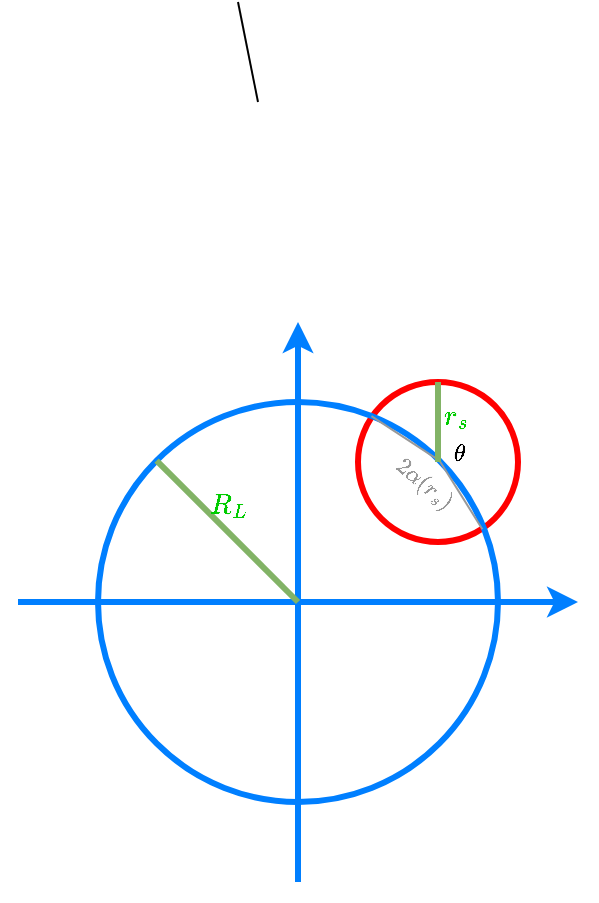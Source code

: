 <mxfile version="18.0.1" type="github">
  <diagram id="0rzKg5z7JBLpK8zDFG1z" name="Page-1">
    <mxGraphModel dx="526" dy="358" grid="1" gridSize="10" guides="1" tooltips="1" connect="1" arrows="1" fold="1" page="1" pageScale="1" pageWidth="850" pageHeight="1100" math="1" shadow="0">
      <root>
        <mxCell id="0" />
        <mxCell id="1" parent="0" />
        <mxCell id="G-dvyiwLuv9M_4oGZBJV-8" value="" style="ellipse;whiteSpace=wrap;html=1;aspect=fixed;fontFamily=Helvetica;fontSize=12;fontColor=default;strokeColor=#FF0000;fillColor=none;strokeWidth=3;" vertex="1" parent="1">
          <mxGeometry x="610" y="470" width="80" height="80" as="geometry" />
        </mxCell>
        <mxCell id="G-dvyiwLuv9M_4oGZBJV-6" value="" style="ellipse;whiteSpace=wrap;html=1;aspect=fixed;fontFamily=Helvetica;fontSize=12;fontColor=default;strokeColor=#007FFF;fillColor=none;strokeWidth=3;" vertex="1" parent="1">
          <mxGeometry x="480" y="480" width="200" height="200" as="geometry" />
        </mxCell>
        <mxCell id="G-dvyiwLuv9M_4oGZBJV-2" value="" style="endArrow=classic;html=1;rounded=0;strokeColor=#007FFF;strokeWidth=3;" edge="1" parent="1">
          <mxGeometry width="50" height="50" relative="1" as="geometry">
            <mxPoint x="440" y="580" as="sourcePoint" />
            <mxPoint x="720" y="580" as="targetPoint" />
          </mxGeometry>
        </mxCell>
        <mxCell id="G-dvyiwLuv9M_4oGZBJV-3" value="" style="endArrow=classic;html=1;rounded=0;strokeColor=#007FFF;strokeWidth=3;" edge="1" parent="1">
          <mxGeometry width="50" height="50" relative="1" as="geometry">
            <mxPoint x="580" y="720" as="sourcePoint" />
            <mxPoint x="580" y="440" as="targetPoint" />
          </mxGeometry>
        </mxCell>
        <mxCell id="G-dvyiwLuv9M_4oGZBJV-9" value="" style="endArrow=none;html=1;rounded=0;fontFamily=Helvetica;fontSize=12;fontColor=default;" edge="1" parent="1">
          <mxGeometry width="50" height="50" relative="1" as="geometry">
            <mxPoint x="560" y="330" as="sourcePoint" />
            <mxPoint x="550" y="280" as="targetPoint" />
          </mxGeometry>
        </mxCell>
        <mxCell id="G-dvyiwLuv9M_4oGZBJV-12" value="" style="endArrow=none;html=1;rounded=0;fontFamily=Helvetica;fontSize=12;fontColor=default;entryX=0.084;entryY=0.213;entryDx=0;entryDy=0;entryPerimeter=0;exitX=1;exitY=0;exitDx=0;exitDy=0;fillColor=#647687;strokeColor=#999999;" edge="1" parent="1" source="G-dvyiwLuv9M_4oGZBJV-6" target="G-dvyiwLuv9M_4oGZBJV-8">
          <mxGeometry width="50" height="50" relative="1" as="geometry">
            <mxPoint x="590" y="390" as="sourcePoint" />
            <mxPoint x="380" y="580" as="targetPoint" />
          </mxGeometry>
        </mxCell>
        <mxCell id="G-dvyiwLuv9M_4oGZBJV-13" value="" style="endArrow=none;html=1;rounded=0;fontFamily=Helvetica;fontSize=12;fontColor=default;entryX=0.961;entryY=0.318;entryDx=0;entryDy=0;entryPerimeter=0;exitX=1;exitY=0;exitDx=0;exitDy=0;fillColor=#647687;strokeColor=#999999;" edge="1" parent="1" source="G-dvyiwLuv9M_4oGZBJV-6" target="G-dvyiwLuv9M_4oGZBJV-6">
          <mxGeometry width="50" height="50" relative="1" as="geometry">
            <mxPoint x="290" y="680" as="sourcePoint" />
            <mxPoint x="320" y="620" as="targetPoint" />
          </mxGeometry>
        </mxCell>
        <mxCell id="G-dvyiwLuv9M_4oGZBJV-14" value="" style="endArrow=none;html=1;rounded=0;fontFamily=Helvetica;fontSize=12;fontColor=default;entryX=0;entryY=0;entryDx=0;entryDy=0;fillColor=#d5e8d4;strokeColor=#82b366;strokeWidth=3;" edge="1" parent="1" target="G-dvyiwLuv9M_4oGZBJV-6">
          <mxGeometry width="50" height="50" relative="1" as="geometry">
            <mxPoint x="580" y="580" as="sourcePoint" />
            <mxPoint x="430" y="500" as="targetPoint" />
          </mxGeometry>
        </mxCell>
        <mxCell id="G-dvyiwLuv9M_4oGZBJV-16" value="$$R_L$$" style="edgeLabel;html=1;align=center;verticalAlign=middle;resizable=0;points=[];fontSize=12;fontFamily=Helvetica;fontColor=#00CC00;labelBackgroundColor=none;" vertex="1" connectable="0" parent="G-dvyiwLuv9M_4oGZBJV-14">
          <mxGeometry x="0.119" y="-1" relative="1" as="geometry">
            <mxPoint x="4" y="-9" as="offset" />
          </mxGeometry>
        </mxCell>
        <mxCell id="G-dvyiwLuv9M_4oGZBJV-15" value="" style="endArrow=none;html=1;rounded=0;fontFamily=Helvetica;fontSize=12;fontColor=default;entryX=0.5;entryY=0;entryDx=0;entryDy=0;fillColor=#d5e8d4;strokeColor=#82b366;strokeWidth=3;" edge="1" parent="1" target="G-dvyiwLuv9M_4oGZBJV-8">
          <mxGeometry width="50" height="50" relative="1" as="geometry">
            <mxPoint x="650" y="510" as="sourcePoint" />
            <mxPoint x="410" y="490" as="targetPoint" />
          </mxGeometry>
        </mxCell>
        <mxCell id="G-dvyiwLuv9M_4oGZBJV-17" value="$$r_s$$" style="edgeLabel;html=1;align=center;verticalAlign=middle;resizable=0;points=[];fontSize=12;fontFamily=Helvetica;fontColor=#00CC00;labelBackgroundColor=none;" vertex="1" connectable="0" parent="G-dvyiwLuv9M_4oGZBJV-15">
          <mxGeometry x="0.179" y="-1" relative="1" as="geometry">
            <mxPoint x="8" as="offset" />
          </mxGeometry>
        </mxCell>
        <mxCell id="G-dvyiwLuv9M_4oGZBJV-18" value="&lt;font style=&quot;font-size: 10px;&quot;&gt;$$\theta$$&lt;/font&gt;" style="text;html=1;strokeColor=none;fillColor=none;align=center;verticalAlign=middle;whiteSpace=wrap;rounded=0;labelBackgroundColor=none;fontFamily=Helvetica;fontSize=12;fontColor=none;" vertex="1" parent="1">
          <mxGeometry x="651" y="491" width="20" height="30" as="geometry" />
        </mxCell>
        <mxCell id="G-dvyiwLuv9M_4oGZBJV-21" value="&lt;font color=&quot;#999999&quot; style=&quot;font-size: 10px;&quot;&gt;$$2\alpha(r_s)$$&lt;/font&gt;" style="text;html=1;strokeColor=none;fillColor=none;align=center;verticalAlign=middle;whiteSpace=wrap;rounded=0;labelBackgroundColor=none;fontFamily=Helvetica;fontSize=12;fontColor=none;rotation=40;" vertex="1" parent="1">
          <mxGeometry x="614" y="506" width="60" height="30" as="geometry" />
        </mxCell>
      </root>
    </mxGraphModel>
  </diagram>
</mxfile>
